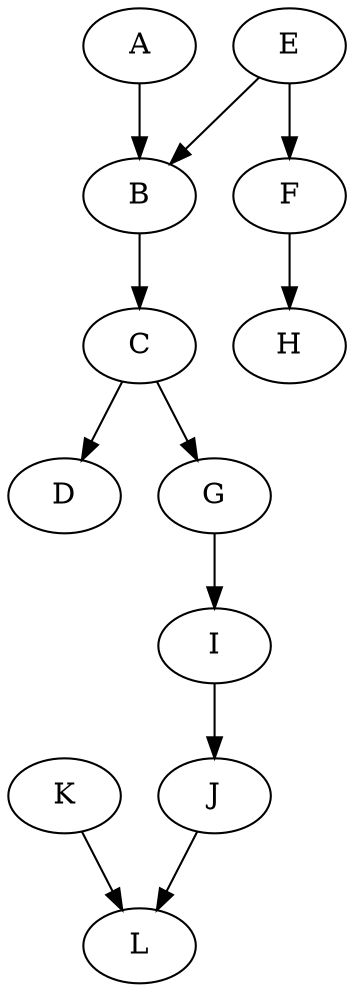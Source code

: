 digraph G {
	B -> C
	I -> J
	C -> D
	C -> G
	E -> B
	G -> I
	K -> L
	E -> F
	A -> B
	J -> L
	F -> H
}
